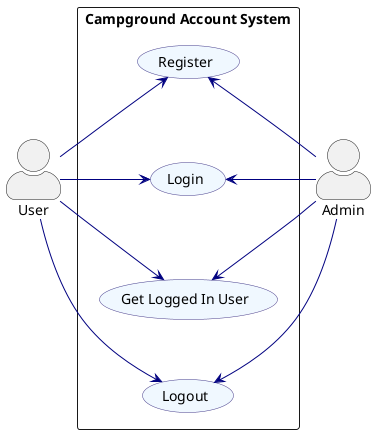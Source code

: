 @startuml "Campground Booking System"

skinparam actorStyle awesome
skinparam usecase {
  BackgroundColor AliceBlue
  BorderColor DarkSlateBlue
  ArrowColor Navy
}

actor "User" as User
actor "Admin" as Admin

rectangle "Campground Account System" {
  usecase "Register" as UC1
  usecase "Login" as UC2
  usecase "Get Logged In User" as UC3
  usecase "Logout" as UC4

  ' Arrange use cases vertically
  UC1 -[hidden]down-> UC2
  UC2 -[hidden]down-> UC3
  UC3 -[hidden]down-> UC4
}

' Connect User to use cases
User --> UC1
User -left-> UC2
User --> UC3
User --> UC4

' Connect Admin to use cases
Admin --> UC1
Admin -left-> UC2
Admin --> UC3
Admin --> UC4

@enduml